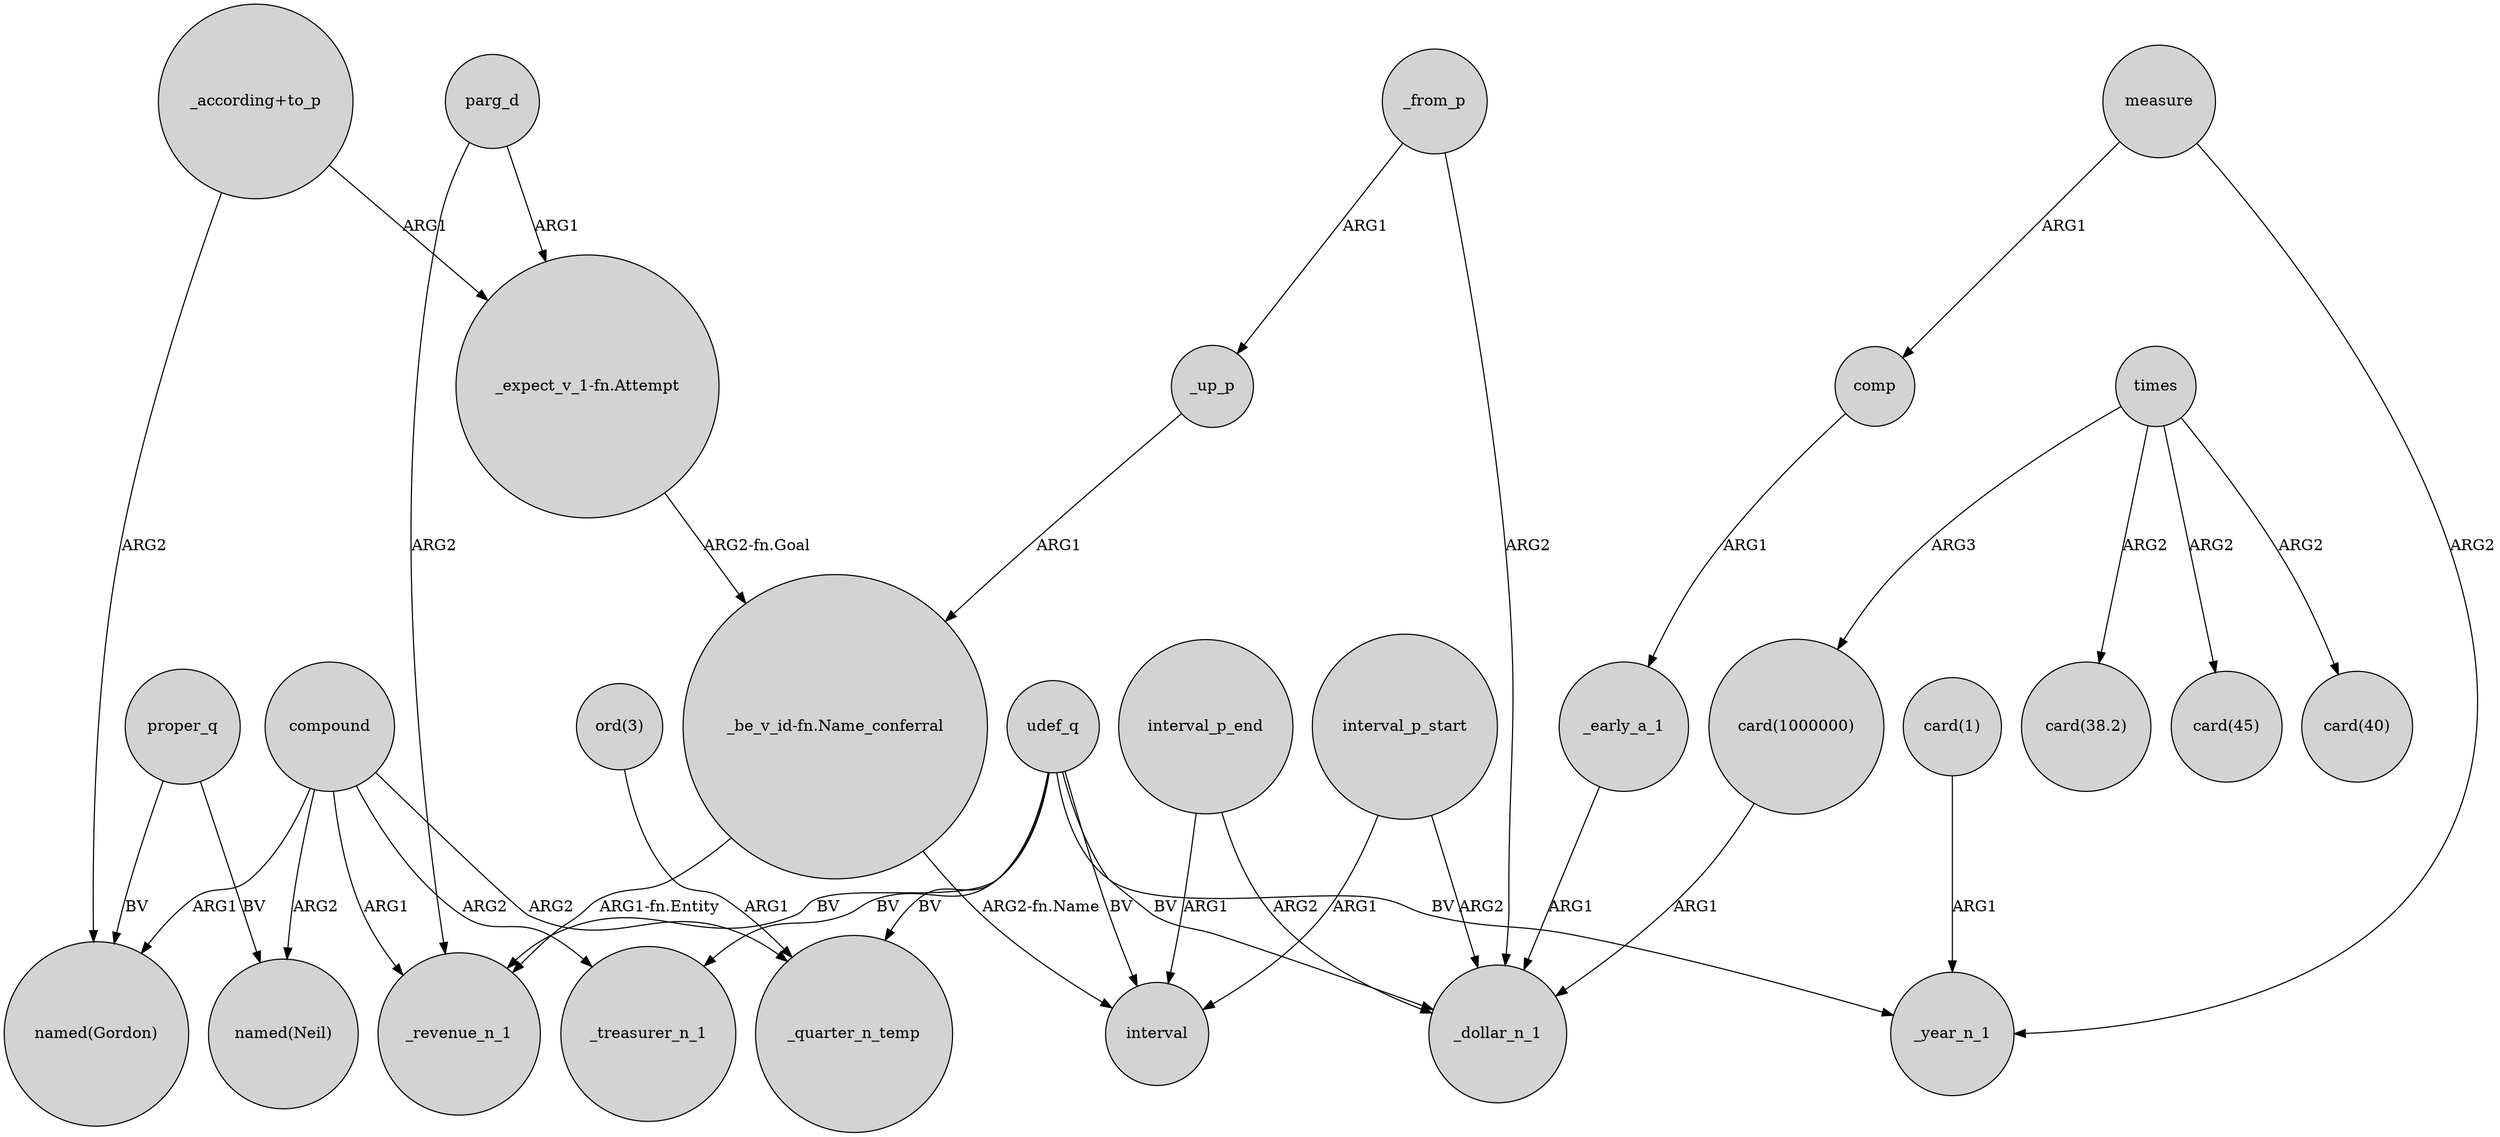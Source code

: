 digraph {
	node [shape=circle style=filled]
	"_be_v_id-fn.Name_conferral" -> _revenue_n_1 [label="ARG1-fn.Entity"]
	proper_q -> "named(Gordon)" [label=BV]
	"ord(3)" -> _quarter_n_temp [label=ARG1]
	compound -> "named(Neil)" [label=ARG2]
	"_expect_v_1-fn.Attempt" -> "_be_v_id-fn.Name_conferral" [label="ARG2-fn.Goal"]
	"card(1)" -> _year_n_1 [label=ARG1]
	parg_d -> _revenue_n_1 [label=ARG2]
	"_be_v_id-fn.Name_conferral" -> interval [label="ARG2-fn.Name"]
	times -> "card(1000000)" [label=ARG3]
	udef_q -> interval [label=BV]
	comp -> _early_a_1 [label=ARG1]
	_up_p -> "_be_v_id-fn.Name_conferral" [label=ARG1]
	compound -> "named(Gordon)" [label=ARG1]
	interval_p_start -> interval [label=ARG1]
	udef_q -> _revenue_n_1 [label=BV]
	udef_q -> _treasurer_n_1 [label=BV]
	proper_q -> "named(Neil)" [label=BV]
	measure -> _year_n_1 [label=ARG2]
	compound -> _quarter_n_temp [label=ARG2]
	"_according+to_p" -> "_expect_v_1-fn.Attempt" [label=ARG1]
	udef_q -> _dollar_n_1 [label=BV]
	"card(1000000)" -> _dollar_n_1 [label=ARG1]
	interval_p_end -> interval [label=ARG1]
	_early_a_1 -> _dollar_n_1 [label=ARG1]
	interval_p_end -> _dollar_n_1 [label=ARG2]
	times -> "card(38.2)" [label=ARG2]
	measure -> comp [label=ARG1]
	udef_q -> _quarter_n_temp [label=BV]
	udef_q -> _year_n_1 [label=BV]
	interval_p_start -> _dollar_n_1 [label=ARG2]
	times -> "card(45)" [label=ARG2]
	"_according+to_p" -> "named(Gordon)" [label=ARG2]
	_from_p -> _up_p [label=ARG1]
	compound -> _revenue_n_1 [label=ARG1]
	compound -> _treasurer_n_1 [label=ARG2]
	_from_p -> _dollar_n_1 [label=ARG2]
	times -> "card(40)" [label=ARG2]
	parg_d -> "_expect_v_1-fn.Attempt" [label=ARG1]
}
